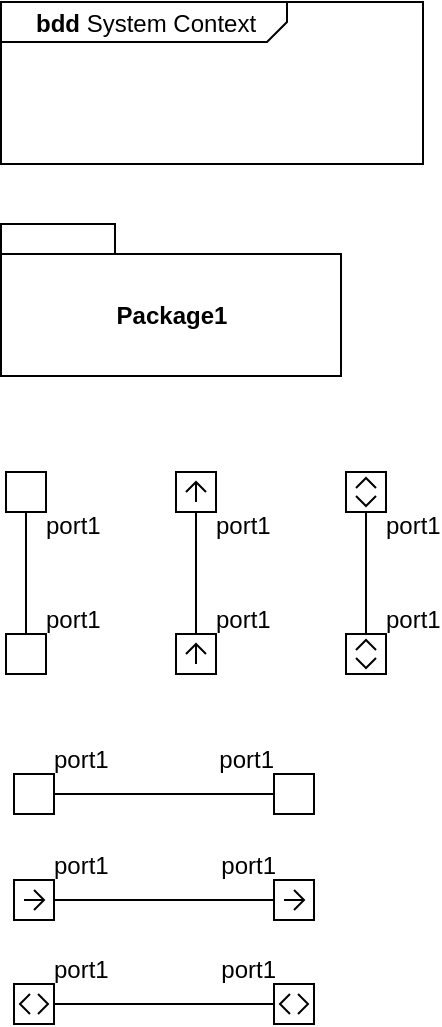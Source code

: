 <mxfile version="24.6.4" type="device" pages="4">
  <diagram id="IUDEr5txEv4h4o1CCfPa" name="QuickRef">
    <mxGraphModel dx="1834" dy="1236" grid="0" gridSize="10" guides="1" tooltips="1" connect="1" arrows="1" fold="1" page="0" pageScale="1" pageWidth="827" pageHeight="1169" math="0" shadow="0">
      <root>
        <mxCell id="0" />
        <mxCell id="1" parent="0" />
        <mxCell id="HoqUG4fmubagimVRng_m-1" value="Package1" style="shape=folder;fontStyle=1;tabWidth=57;tabHeight=15;tabPosition=left;html=1;boundedLbl=1;whiteSpace=wrap;" parent="1" vertex="1">
          <mxGeometry x="-8.5" y="66" width="170" height="76" as="geometry" />
        </mxCell>
        <mxCell id="HoqUG4fmubagimVRng_m-2" value="&lt;p style=&quot;margin:0px;margin-top:4px;margin-left:7px;text-align:left;&quot;&gt;&lt;b&gt;&amp;nbsp; &amp;nbsp;bdd&lt;/b&gt;&amp;nbsp;System Context&lt;/p&gt;" style="html=1;shape=mxgraph.sysml.package;overflow=fill;labelX=143;strokeWidth=1;align=center;container=1;recursiveResize=0;collapsible=1;rotatable=1;allowArrows=0;movableLabel=0;resizable=1;resizeWidth=1;resizeHeight=1;comic=0;" parent="1" vertex="1">
          <mxGeometry x="-8.5" y="-45" width="211" height="81" as="geometry" />
        </mxCell>
        <mxCell id="WK4gBDdulFERRl-5jgjh-3" style="rounded=0;orthogonalLoop=1;jettySize=auto;html=1;endArrow=none;endFill=0;" parent="1" source="XlQ-h32_pS9Mxg_Y0ByV-2" target="XlQ-h32_pS9Mxg_Y0ByV-3" edge="1">
          <mxGeometry relative="1" as="geometry" />
        </mxCell>
        <mxCell id="XlQ-h32_pS9Mxg_Y0ByV-2" value="port1" style="fontStyle=0;labelPosition=right;verticalLabelPosition=bottom;align=left;verticalAlign=top;spacingLeft=0;spacing=0;spacingTop=-5;" parent="1" vertex="1">
          <mxGeometry x="-6" y="190" width="20" height="20" as="geometry" />
        </mxCell>
        <mxCell id="XlQ-h32_pS9Mxg_Y0ByV-3" value="port1" style="fontStyle=0;labelPosition=right;verticalLabelPosition=top;align=left;verticalAlign=bottom;spacingLeft=0;spacing=0;" parent="1" vertex="1">
          <mxGeometry x="-6" y="271" width="20" height="20" as="geometry" />
        </mxCell>
        <mxCell id="WK4gBDdulFERRl-5jgjh-6" style="rounded=0;orthogonalLoop=1;jettySize=auto;html=1;endArrow=none;endFill=0;" parent="1" source="WK4gBDdulFERRl-5jgjh-4" target="WK4gBDdulFERRl-5jgjh-5" edge="1">
          <mxGeometry relative="1" as="geometry" />
        </mxCell>
        <mxCell id="WK4gBDdulFERRl-5jgjh-5" value="port1" style="html=1;shape=mxgraph.sysml.port;sysMLPortType=flowN;labelPosition=right;verticalLabelPosition=top;align=left;verticalAlign=bottom;spacing=0;" parent="1" vertex="1">
          <mxGeometry x="79" y="271" width="20" height="20" as="geometry" />
        </mxCell>
        <mxCell id="WK4gBDdulFERRl-5jgjh-4" value="port1" style="html=1;shape=mxgraph.sysml.port;sysMLPortType=flowN;strokeColor=default;align=left;verticalAlign=top;spacingLeft=0;spacing=0;fontFamily=Helvetica;fontSize=12;fontColor=default;fontStyle=0;fillColor=default;labelPosition=right;verticalLabelPosition=bottom;direction=east;spacingTop=-5;" parent="1" vertex="1">
          <mxGeometry x="79" y="190" width="20" height="20" as="geometry" />
        </mxCell>
        <mxCell id="WK4gBDdulFERRl-5jgjh-8" value="port1" style="html=1;shape=mxgraph.sysml.port;sysMLPortType=doubleH;labelPosition=right;verticalLabelPosition=top;align=left;verticalAlign=bottom;spacing=0;direction=south;editable=1;movable=1;resizable=0;rotatable=1;deletable=1;locked=0;connectable=1;recursiveResize=0;allowArrows=0;" parent="1" vertex="1">
          <mxGeometry x="164" y="271" width="20" height="20" as="geometry" />
        </mxCell>
        <mxCell id="WK4gBDdulFERRl-5jgjh-11" style="edgeStyle=none;shape=connector;rounded=0;orthogonalLoop=1;jettySize=auto;html=1;strokeColor=default;align=center;verticalAlign=middle;fontFamily=Helvetica;fontSize=11;fontColor=default;labelBackgroundColor=default;endArrow=none;endFill=0;" parent="1" source="WK4gBDdulFERRl-5jgjh-9" target="WK4gBDdulFERRl-5jgjh-8" edge="1">
          <mxGeometry relative="1" as="geometry" />
        </mxCell>
        <mxCell id="WK4gBDdulFERRl-5jgjh-9" value="port1" style="html=1;shape=mxgraph.sysml.port;sysMLPortType=doubleH;labelPosition=right;verticalLabelPosition=bottom;align=left;verticalAlign=top;spacing=0;direction=south;spacingTop=-5;" parent="1" vertex="1">
          <mxGeometry x="164" y="190" width="20" height="20" as="geometry" />
        </mxCell>
        <mxCell id="WK4gBDdulFERRl-5jgjh-12" style="rounded=0;orthogonalLoop=1;jettySize=auto;html=1;endArrow=none;endFill=0;" parent="1" source="WK4gBDdulFERRl-5jgjh-13" target="WK4gBDdulFERRl-5jgjh-14" edge="1">
          <mxGeometry relative="1" as="geometry" />
        </mxCell>
        <mxCell id="WK4gBDdulFERRl-5jgjh-13" value="port1" style="fontStyle=0;labelPosition=right;verticalLabelPosition=top;align=left;verticalAlign=bottom;spacingLeft=0;spacing=0;" parent="1" vertex="1">
          <mxGeometry x="-2" y="341" width="20" height="20" as="geometry" />
        </mxCell>
        <mxCell id="WK4gBDdulFERRl-5jgjh-14" value="port1" style="fontStyle=0;labelPosition=left;verticalLabelPosition=top;align=right;verticalAlign=bottom;spacingLeft=0;spacing=0;" parent="1" vertex="1">
          <mxGeometry x="128" y="341" width="20" height="20" as="geometry" />
        </mxCell>
        <mxCell id="WK4gBDdulFERRl-5jgjh-15" style="rounded=0;orthogonalLoop=1;jettySize=auto;html=1;endArrow=none;endFill=0;" parent="1" source="WK4gBDdulFERRl-5jgjh-17" target="WK4gBDdulFERRl-5jgjh-16" edge="1">
          <mxGeometry relative="1" as="geometry" />
        </mxCell>
        <mxCell id="WK4gBDdulFERRl-5jgjh-16" value="port1" style="html=1;shape=mxgraph.sysml.port;sysMLPortType=flowN;labelPosition=left;verticalLabelPosition=top;align=right;verticalAlign=bottom;spacing=0;direction=south;" parent="1" vertex="1">
          <mxGeometry x="128" y="394" width="20" height="20" as="geometry" />
        </mxCell>
        <mxCell id="WK4gBDdulFERRl-5jgjh-17" value="port1" style="html=1;shape=mxgraph.sysml.port;sysMLPortType=flowN;strokeColor=default;align=left;verticalAlign=bottom;spacingLeft=0;spacing=0;fontFamily=Helvetica;fontSize=12;fontColor=default;fontStyle=0;fillColor=default;labelPosition=right;verticalLabelPosition=top;direction=south;" parent="1" vertex="1">
          <mxGeometry x="-2" y="394" width="20" height="20" as="geometry" />
        </mxCell>
        <mxCell id="WK4gBDdulFERRl-5jgjh-18" value="port1" style="html=1;shape=mxgraph.sysml.port;sysMLPortType=doubleH;labelPosition=left;verticalLabelPosition=top;align=right;verticalAlign=bottom;spacing=0;" parent="1" vertex="1">
          <mxGeometry x="128" y="446" width="20" height="20" as="geometry" />
        </mxCell>
        <mxCell id="WK4gBDdulFERRl-5jgjh-19" style="edgeStyle=none;shape=connector;rounded=0;orthogonalLoop=1;jettySize=auto;html=1;strokeColor=default;align=center;verticalAlign=middle;fontFamily=Helvetica;fontSize=11;fontColor=default;labelBackgroundColor=default;endArrow=none;endFill=0;" parent="1" source="WK4gBDdulFERRl-5jgjh-20" target="WK4gBDdulFERRl-5jgjh-18" edge="1">
          <mxGeometry relative="1" as="geometry" />
        </mxCell>
        <mxCell id="WK4gBDdulFERRl-5jgjh-20" value="port1" style="html=1;shape=mxgraph.sysml.port;sysMLPortType=doubleH;labelPosition=right;verticalLabelPosition=top;align=left;verticalAlign=bottom;spacing=0;" parent="1" vertex="1">
          <mxGeometry x="-2" y="446" width="20" height="20" as="geometry" />
        </mxCell>
      </root>
    </mxGraphModel>
  </diagram>
  <diagram name="Arrows" id="vJgFVtUrLd-SMWsb0N23">
    <mxGraphModel dx="2849" dy="1194" grid="0" gridSize="10" guides="0" tooltips="1" connect="1" arrows="1" fold="1" page="0" pageScale="1" pageWidth="827" pageHeight="1169" math="0" shadow="0">
      <root>
        <mxCell id="0" />
        <mxCell id="1" parent="0" />
        <mxCell id="FfYlqvqrgsapNUzjtLtr-2" value="Extends/Inherits/Is-a" style="endArrow=block;endSize=16;endFill=0;html=1;rounded=0;entryX=0.5;entryY=1;entryDx=0;entryDy=0;" edge="1" parent="1" source="FfYlqvqrgsapNUzjtLtr-12" target="FfYlqvqrgsapNUzjtLtr-11">
          <mxGeometry width="160" relative="1" as="geometry">
            <mxPoint x="-213" y="381" as="sourcePoint" />
            <mxPoint x="-480" y="333" as="targetPoint" />
          </mxGeometry>
        </mxCell>
        <mxCell id="FfYlqvqrgsapNUzjtLtr-11" value="&lt;p style=&quot;margin:0px;margin-top:4px;text-align:center;&quot;&gt;&lt;b&gt;Base Class&lt;/b&gt;&lt;/p&gt;&lt;hr size=&quot;1&quot; style=&quot;border-style:solid;&quot;&gt;&lt;div style=&quot;height:2px;&quot;&gt;&lt;/div&gt;" style="verticalAlign=top;align=left;overflow=fill;html=1;whiteSpace=wrap;" vertex="1" parent="1">
          <mxGeometry x="-303" y="248" width="140" height="60" as="geometry" />
        </mxCell>
        <mxCell id="FfYlqvqrgsapNUzjtLtr-12" value="&lt;p style=&quot;margin:0px;margin-top:4px;text-align:center;&quot;&gt;&lt;b&gt;Derived Class&lt;/b&gt;&lt;/p&gt;&lt;hr size=&quot;1&quot; style=&quot;border-style:solid;&quot;&gt;&lt;div style=&quot;height:2px;&quot;&gt;&lt;/div&gt;" style="verticalAlign=top;align=left;overflow=fill;html=1;whiteSpace=wrap;" vertex="1" parent="1">
          <mxGeometry x="-303" y="374" width="140" height="60" as="geometry" />
        </mxCell>
        <mxCell id="FfYlqvqrgsapNUzjtLtr-13" value="«interface»&lt;br&gt;&lt;b&gt;Interface Class&lt;/b&gt;" style="html=1;whiteSpace=wrap;" vertex="1" parent="1">
          <mxGeometry x="-110" y="248" width="110" height="50" as="geometry" />
        </mxCell>
        <mxCell id="FfYlqvqrgsapNUzjtLtr-15" style="rounded=0;orthogonalLoop=1;jettySize=auto;html=1;exitX=0;exitY=0;exitDx=120;exitDy=42.5;exitPerimeter=0;endArrow=none;endFill=0;dashed=1;entryX=0;entryY=0.75;entryDx=0;entryDy=0;" edge="1" parent="1" source="FfYlqvqrgsapNUzjtLtr-14" target="FfYlqvqrgsapNUzjtLtr-11">
          <mxGeometry relative="1" as="geometry" />
        </mxCell>
        <mxCell id="FfYlqvqrgsapNUzjtLtr-14" value="&lt;span style=&quot;background-color: rgb(255, 255, 255);&quot;&gt;Base class is a generalization&lt;/span&gt;" style="shape=note2;boundedLbl=1;whiteSpace=wrap;html=1;size=25;verticalAlign=middle;align=center;" vertex="1" parent="1">
          <mxGeometry x="-449" y="250" width="120" height="60" as="geometry" />
        </mxCell>
        <mxCell id="FfYlqvqrgsapNUzjtLtr-16" value="&lt;p style=&quot;margin:0px;margin-top:4px;text-align:center;&quot;&gt;&lt;b&gt;Class&lt;/b&gt;&lt;/p&gt;&lt;hr size=&quot;1&quot; style=&quot;border-style:solid;&quot;&gt;&lt;div style=&quot;height:2px;&quot;&gt;&lt;/div&gt;" style="verticalAlign=top;align=left;overflow=fill;html=1;whiteSpace=wrap;" vertex="1" parent="1">
          <mxGeometry x="-125" y="374" width="140" height="60" as="geometry" />
        </mxCell>
        <mxCell id="FfYlqvqrgsapNUzjtLtr-17" value="" style="endArrow=block;dashed=1;endFill=0;endSize=12;html=1;rounded=0;entryX=0.5;entryY=1;entryDx=0;entryDy=0;exitX=0.5;exitY=0;exitDx=0;exitDy=0;" edge="1" parent="1" source="FfYlqvqrgsapNUzjtLtr-16" target="FfYlqvqrgsapNUzjtLtr-13">
          <mxGeometry width="160" relative="1" as="geometry">
            <mxPoint x="-200" y="507" as="sourcePoint" />
            <mxPoint x="-40" y="507" as="targetPoint" />
          </mxGeometry>
        </mxCell>
        <mxCell id="FfYlqvqrgsapNUzjtLtr-18" value="Implements/Realize" style="edgeLabel;html=1;align=center;verticalAlign=middle;resizable=0;points=[];" vertex="1" connectable="0" parent="FfYlqvqrgsapNUzjtLtr-17">
          <mxGeometry x="-0.128" y="-2" relative="1" as="geometry">
            <mxPoint as="offset" />
          </mxGeometry>
        </mxCell>
        <mxCell id="FfYlqvqrgsapNUzjtLtr-19" value="&lt;p style=&quot;margin:0px;margin-top:4px;text-align:center;&quot;&gt;&lt;b&gt;A&lt;/b&gt;&lt;/p&gt;&lt;hr size=&quot;1&quot; style=&quot;border-style:solid;&quot;&gt;&lt;div style=&quot;height:2px;&quot;&gt;&lt;/div&gt;" style="verticalAlign=top;align=left;overflow=fill;html=1;whiteSpace=wrap;" vertex="1" parent="1">
          <mxGeometry x="-303" y="493" width="140" height="60" as="geometry" />
        </mxCell>
        <mxCell id="FfYlqvqrgsapNUzjtLtr-20" value="&lt;p style=&quot;margin: 4px 0px 0px; text-align: center;&quot;&gt;&lt;b&gt;B&lt;/b&gt;&lt;/p&gt;&lt;hr style=&quot;border-style: solid;&quot; size=&quot;1&quot;&gt;" style="verticalAlign=top;align=left;overflow=fill;html=1;whiteSpace=wrap;" vertex="1" parent="1">
          <mxGeometry x="-303" y="667" width="140" height="60" as="geometry" />
        </mxCell>
        <mxCell id="FfYlqvqrgsapNUzjtLtr-21" value="" style="endArrow=diamondThin;endFill=0;endSize=24;html=1;rounded=0;entryX=0.5;entryY=1;entryDx=0;entryDy=0;exitX=0.5;exitY=0;exitDx=0;exitDy=0;" edge="1" parent="1" source="FfYlqvqrgsapNUzjtLtr-20" target="FfYlqvqrgsapNUzjtLtr-19">
          <mxGeometry width="160" relative="1" as="geometry">
            <mxPoint x="-348" y="591" as="sourcePoint" />
            <mxPoint x="-188" y="591" as="targetPoint" />
          </mxGeometry>
        </mxCell>
        <mxCell id="FfYlqvqrgsapNUzjtLtr-22" value="Aggregation" style="edgeLabel;html=1;align=center;verticalAlign=middle;resizable=0;points=[];" vertex="1" connectable="0" parent="FfYlqvqrgsapNUzjtLtr-21">
          <mxGeometry x="-0.293" relative="1" as="geometry">
            <mxPoint as="offset" />
          </mxGeometry>
        </mxCell>
        <mxCell id="FfYlqvqrgsapNUzjtLtr-23" value="1" style="edgeLabel;html=1;align=center;verticalAlign=middle;resizable=0;points=[];" vertex="1" connectable="0" parent="FfYlqvqrgsapNUzjtLtr-21">
          <mxGeometry x="0.467" relative="1" as="geometry">
            <mxPoint x="6" as="offset" />
          </mxGeometry>
        </mxCell>
        <mxCell id="FfYlqvqrgsapNUzjtLtr-24" value="1..*" style="edgeLabel;html=1;align=center;verticalAlign=middle;resizable=0;points=[];" vertex="1" connectable="0" parent="FfYlqvqrgsapNUzjtLtr-21">
          <mxGeometry x="-0.853" y="-1" relative="1" as="geometry">
            <mxPoint x="10" y="-2" as="offset" />
          </mxGeometry>
        </mxCell>
        <mxCell id="FfYlqvqrgsapNUzjtLtr-26" style="rounded=0;orthogonalLoop=1;jettySize=auto;html=1;exitX=0;exitY=0;exitDx=169;exitDy=51.5;exitPerimeter=0;endArrow=none;endFill=0;dashed=1;" edge="1" parent="1" source="FfYlqvqrgsapNUzjtLtr-27">
          <mxGeometry relative="1" as="geometry">
            <mxPoint x="-233" y="610" as="targetPoint" />
            <mxPoint x="-326" y="605.5" as="sourcePoint" />
          </mxGeometry>
        </mxCell>
        <mxCell id="FfYlqvqrgsapNUzjtLtr-27" value="&lt;span style=&quot;background-color: rgb(255, 255, 255);&quot;&gt;A has 1 or more instances of B. &lt;br&gt;B may &lt;b&gt;not &lt;/b&gt;be disposed when A is disposed.&lt;/span&gt;" style="shape=note2;boundedLbl=1;whiteSpace=wrap;html=1;size=25;verticalAlign=middle;align=left;" vertex="1" parent="1">
          <mxGeometry x="-489" y="558" width="169" height="78" as="geometry" />
        </mxCell>
        <mxCell id="FfYlqvqrgsapNUzjtLtr-28" value="&lt;p style=&quot;margin:0px;margin-top:4px;text-align:center;&quot;&gt;&lt;b&gt;A&lt;/b&gt;&lt;/p&gt;&lt;hr size=&quot;1&quot; style=&quot;border-style:solid;&quot;&gt;&lt;div style=&quot;height:2px;&quot;&gt;&lt;/div&gt;" style="verticalAlign=top;align=left;overflow=fill;html=1;whiteSpace=wrap;" vertex="1" parent="1">
          <mxGeometry x="60" y="493" width="140" height="60" as="geometry" />
        </mxCell>
        <mxCell id="FfYlqvqrgsapNUzjtLtr-29" value="&lt;p style=&quot;margin: 4px 0px 0px; text-align: center;&quot;&gt;&lt;b&gt;B&lt;/b&gt;&lt;/p&gt;&lt;hr style=&quot;border-style: solid;&quot; size=&quot;1&quot;&gt;" style="verticalAlign=top;align=left;overflow=fill;html=1;whiteSpace=wrap;" vertex="1" parent="1">
          <mxGeometry x="60" y="667" width="140" height="60" as="geometry" />
        </mxCell>
        <mxCell id="FfYlqvqrgsapNUzjtLtr-30" value="" style="endArrow=diamondThin;endFill=1;endSize=24;html=1;rounded=0;entryX=0.5;entryY=1;entryDx=0;entryDy=0;exitX=0.5;exitY=0;exitDx=0;exitDy=0;" edge="1" parent="1" source="FfYlqvqrgsapNUzjtLtr-29" target="FfYlqvqrgsapNUzjtLtr-28">
          <mxGeometry width="160" relative="1" as="geometry">
            <mxPoint x="16" y="587" as="sourcePoint" />
            <mxPoint x="176" y="587" as="targetPoint" />
          </mxGeometry>
        </mxCell>
        <mxCell id="FfYlqvqrgsapNUzjtLtr-31" value="Composition" style="edgeLabel;html=1;align=center;verticalAlign=middle;resizable=0;points=[];" vertex="1" connectable="0" parent="FfYlqvqrgsapNUzjtLtr-30">
          <mxGeometry x="-0.293" relative="1" as="geometry">
            <mxPoint as="offset" />
          </mxGeometry>
        </mxCell>
        <mxCell id="FfYlqvqrgsapNUzjtLtr-32" value="1" style="edgeLabel;html=1;align=center;verticalAlign=middle;resizable=0;points=[];" vertex="1" connectable="0" parent="FfYlqvqrgsapNUzjtLtr-30">
          <mxGeometry x="0.467" relative="1" as="geometry">
            <mxPoint x="6" as="offset" />
          </mxGeometry>
        </mxCell>
        <mxCell id="FfYlqvqrgsapNUzjtLtr-33" value="1..*" style="edgeLabel;html=1;align=center;verticalAlign=middle;resizable=0;points=[];" vertex="1" connectable="0" parent="FfYlqvqrgsapNUzjtLtr-30">
          <mxGeometry x="-0.853" y="-1" relative="1" as="geometry">
            <mxPoint x="10" y="-2" as="offset" />
          </mxGeometry>
        </mxCell>
        <mxCell id="FfYlqvqrgsapNUzjtLtr-34" style="rounded=0;orthogonalLoop=1;jettySize=auto;html=1;exitX=0;exitY=0;exitDx=169;exitDy=51.5;exitPerimeter=0;endArrow=none;endFill=0;dashed=1;" edge="1" parent="1" source="FfYlqvqrgsapNUzjtLtr-35">
          <mxGeometry relative="1" as="geometry">
            <mxPoint x="129" y="610" as="targetPoint" />
            <mxPoint x="38" y="601.5" as="sourcePoint" />
          </mxGeometry>
        </mxCell>
        <mxCell id="FfYlqvqrgsapNUzjtLtr-35" value="&lt;span style=&quot;background-color: rgb(255, 255, 255);&quot;&gt;A has 1 or more instances of B.&lt;br&gt;B is disposed when A is disposed.&lt;/span&gt;" style="shape=note2;boundedLbl=1;whiteSpace=wrap;html=1;size=25;verticalAlign=middle;align=left;" vertex="1" parent="1">
          <mxGeometry x="-125" y="558" width="169" height="78" as="geometry" />
        </mxCell>
        <mxCell id="FfYlqvqrgsapNUzjtLtr-36" value="" style="endArrow=none;endFill=0;endSize=12;html=1;rounded=0;entryX=0.5;entryY=1;entryDx=0;entryDy=0;exitX=0.5;exitY=0;exitDx=0;exitDy=0;" edge="1" parent="1" source="FfYlqvqrgsapNUzjtLtr-46" target="FfYlqvqrgsapNUzjtLtr-37">
          <mxGeometry width="160" relative="1" as="geometry">
            <mxPoint x="150" y="931" as="sourcePoint" />
            <mxPoint x="158" y="959" as="targetPoint" />
          </mxGeometry>
        </mxCell>
        <mxCell id="FfYlqvqrgsapNUzjtLtr-43" value="Two-Way Association" style="edgeLabel;html=1;align=center;verticalAlign=middle;resizable=0;points=[];" vertex="1" connectable="0" parent="FfYlqvqrgsapNUzjtLtr-36">
          <mxGeometry x="0.315" relative="1" as="geometry">
            <mxPoint y="18" as="offset" />
          </mxGeometry>
        </mxCell>
        <mxCell id="FfYlqvqrgsapNUzjtLtr-37" value="&lt;p style=&quot;margin:0px;margin-top:4px;text-align:center;&quot;&gt;&lt;b&gt;A&lt;/b&gt;&lt;/p&gt;&lt;hr size=&quot;1&quot; style=&quot;border-style:solid;&quot;&gt;&lt;div style=&quot;height:2px;&quot;&gt;&lt;/div&gt;" style="verticalAlign=top;align=left;overflow=fill;html=1;whiteSpace=wrap;" vertex="1" parent="1">
          <mxGeometry x="60" y="811" width="140" height="60" as="geometry" />
        </mxCell>
        <mxCell id="FfYlqvqrgsapNUzjtLtr-46" value="&lt;p style=&quot;margin: 4px 0px 0px; text-align: center;&quot;&gt;&lt;b&gt;B&lt;/b&gt;&lt;/p&gt;&lt;hr style=&quot;border-style: solid;&quot; size=&quot;1&quot;&gt;" style="verticalAlign=top;align=left;overflow=fill;html=1;whiteSpace=wrap;" vertex="1" parent="1">
          <mxGeometry x="60" y="938" width="140" height="60" as="geometry" />
        </mxCell>
        <mxCell id="FfYlqvqrgsapNUzjtLtr-47" value="" style="endArrow=open;endFill=1;endSize=12;html=1;rounded=0;entryX=0.5;entryY=1;entryDx=0;entryDy=0;exitX=0.5;exitY=0;exitDx=0;exitDy=0;" edge="1" parent="1" source="FfYlqvqrgsapNUzjtLtr-50" target="FfYlqvqrgsapNUzjtLtr-49">
          <mxGeometry width="160" relative="1" as="geometry">
            <mxPoint x="-239" y="963" as="sourcePoint" />
            <mxPoint x="-211" y="959" as="targetPoint" />
          </mxGeometry>
        </mxCell>
        <mxCell id="FfYlqvqrgsapNUzjtLtr-48" value="One-Way Association" style="edgeLabel;html=1;align=center;verticalAlign=middle;resizable=0;points=[];" vertex="1" connectable="0" parent="FfYlqvqrgsapNUzjtLtr-47">
          <mxGeometry x="0.315" relative="1" as="geometry">
            <mxPoint y="18" as="offset" />
          </mxGeometry>
        </mxCell>
        <mxCell id="FfYlqvqrgsapNUzjtLtr-49" value="&lt;p style=&quot;margin:0px;margin-top:4px;text-align:center;&quot;&gt;&lt;b&gt;A&lt;/b&gt;&lt;/p&gt;&lt;hr size=&quot;1&quot; style=&quot;border-style:solid;&quot;&gt;&lt;div style=&quot;height:2px;&quot;&gt;&lt;/div&gt;" style="verticalAlign=top;align=left;overflow=fill;html=1;whiteSpace=wrap;" vertex="1" parent="1">
          <mxGeometry x="-309" y="811" width="140" height="60" as="geometry" />
        </mxCell>
        <mxCell id="FfYlqvqrgsapNUzjtLtr-50" value="&lt;p style=&quot;margin: 4px 0px 0px; text-align: center;&quot;&gt;&lt;b&gt;B&lt;/b&gt;&lt;/p&gt;&lt;hr style=&quot;border-style: solid;&quot; size=&quot;1&quot;&gt;" style="verticalAlign=top;align=left;overflow=fill;html=1;whiteSpace=wrap;" vertex="1" parent="1">
          <mxGeometry x="-309" y="938" width="140" height="60" as="geometry" />
        </mxCell>
        <mxCell id="FfYlqvqrgsapNUzjtLtr-51" value="B can call A&#39;s properties/methods, but not vice versa" style="shape=note2;boundedLbl=1;whiteSpace=wrap;html=1;size=25;verticalAlign=middle;align=left;" vertex="1" parent="1">
          <mxGeometry x="-500" y="857" width="169" height="78" as="geometry" />
        </mxCell>
        <mxCell id="FfYlqvqrgsapNUzjtLtr-52" value="A and B can call each other" style="shape=note2;boundedLbl=1;whiteSpace=wrap;html=1;size=25;verticalAlign=middle;align=left;" vertex="1" parent="1">
          <mxGeometry x="-132" y="855" width="169" height="78" as="geometry" />
        </mxCell>
      </root>
    </mxGraphModel>
  </diagram>
  <diagram id="qI3UQLHERG8b91KpfmRq" name="BNF">
    <mxGraphModel dx="989" dy="577" grid="0" gridSize="10" guides="1" tooltips="1" connect="1" arrows="1" fold="1" page="0" pageScale="1" pageWidth="827" pageHeight="1169" math="0" shadow="0">
      <root>
        <mxCell id="0" />
        <mxCell id="1" parent="0" />
        <mxCell id="O5d1G0K6f7V7WSPJTf38-1" value="&lt;b&gt;BNF: &lt;/b&gt;Backus-Naur Form&lt;div&gt;&lt;ul&gt;&lt;li&gt;Words that are &lt;b&gt;not &lt;/b&gt;terms (keywords, strings, etc.) are in italics and enclosed between angle bracket, e.g. &lt;i&gt;&amp;lt;constraint&amp;gt;, &amp;lt;boolean&amp;gt;, &amp;lt;name&amp;gt;&lt;/i&gt;&lt;/li&gt;&lt;li&gt;All terms (keywords, strings, etc.) are enclosed between single quote, e.g. &#39;or&#39;&lt;/li&gt;&lt;li&gt;Non-terms production rule definitions are signified with &#39;::=&#39; operator&lt;/li&gt;&lt;li&gt;Repetition of an item is signified by &#39;*&#39;, placed after that item&lt;/li&gt;&lt;li&gt;Alternative choices in a production are separated by &#39;|&#39; symbol, e.g. &amp;lt;&lt;i&gt;option1&lt;/i&gt;&amp;gt; | &amp;lt;&lt;i&gt;option2&lt;/i&gt;&amp;gt;&lt;/li&gt;&lt;li&gt;Optional items are encolsed in square brackets, e.g. &lt;i&gt;[&amp;lt;item-1&amp;gt;]&lt;/i&gt;&lt;/li&gt;&lt;li&gt;Where items need to be grouped, they are enclosed in parenthesis, e.g. &lt;i&gt;(&amp;lt;item-1&amp;gt; | &amp;lt;item-2&amp;gt;)*&lt;/i&gt;&lt;/li&gt;&lt;/ul&gt;&lt;/div&gt;" style="text;strokeColor=none;align=left;fillColor=none;html=1;verticalAlign=top;whiteSpace=wrap;rounded=0;" parent="1" vertex="1">
          <mxGeometry x="170" y="185" width="708" height="201" as="geometry" />
        </mxCell>
        <mxCell id="IjCmykte0pGXIiWWVou3-1" value="Stack" style="swimlane;fontStyle=1;align=center;verticalAlign=top;childLayout=stackLayout;horizontal=1;startSize=26;horizontalStack=0;resizeParent=1;resizeParentMax=0;resizeLast=0;collapsible=1;marginBottom=0;whiteSpace=wrap;html=1;" parent="1" vertex="1">
          <mxGeometry x="198" y="455" width="160" height="103" as="geometry" />
        </mxCell>
        <mxCell id="IjCmykte0pGXIiWWVou3-2" value="- size: integer {size &amp;gt;= 0}" style="text;strokeColor=none;fillColor=none;align=left;verticalAlign=top;spacingLeft=4;spacingRight=4;overflow=hidden;rotatable=0;points=[[0,0.5],[1,0.5]];portConstraint=eastwest;whiteSpace=wrap;html=1;" parent="IjCmykte0pGXIiWWVou3-1" vertex="1">
          <mxGeometry y="26" width="160" height="26" as="geometry" />
        </mxCell>
        <mxCell id="IjCmykte0pGXIiWWVou3-3" value="" style="line;strokeWidth=1;fillColor=none;align=left;verticalAlign=middle;spacingTop=-1;spacingLeft=3;spacingRight=3;rotatable=0;labelPosition=right;points=[];portConstraint=eastwest;strokeColor=inherit;" parent="IjCmykte0pGXIiWWVou3-1" vertex="1">
          <mxGeometry y="52" width="160" height="8" as="geometry" />
        </mxCell>
        <mxCell id="IjCmykte0pGXIiWWVou3-4" value="+ push(type) : bool&lt;div&gt;+ pop() : type&lt;/div&gt;" style="text;strokeColor=none;fillColor=none;align=left;verticalAlign=top;spacingLeft=4;spacingRight=4;overflow=hidden;rotatable=0;points=[[0,0.5],[1,0.5]];portConstraint=eastwest;whiteSpace=wrap;html=1;" parent="IjCmykte0pGXIiWWVou3-1" vertex="1">
          <mxGeometry y="60" width="160" height="43" as="geometry" />
        </mxCell>
        <mxCell id="tbNzi_AmPkG9va4bMYr3-1" style="rounded=0;orthogonalLoop=1;jettySize=auto;html=1;exitX=0;exitY=0;exitDx=169;exitDy=51.5;exitPerimeter=0;endArrow=none;endFill=0;dashed=1;entryX=0.9;entryY=0.538;entryDx=0;entryDy=0;entryPerimeter=0;" parent="1" source="tbNzi_AmPkG9va4bMYr3-2" target="IjCmykte0pGXIiWWVou3-2" edge="1">
          <mxGeometry relative="1" as="geometry">
            <mxPoint x="430" y="499" as="targetPoint" />
            <mxPoint x="598" y="508.5" as="sourcePoint" />
          </mxGeometry>
        </mxCell>
        <mxCell id="tbNzi_AmPkG9va4bMYr3-2" value="&lt;b&gt;Constraints&lt;/b&gt;&lt;div&gt;&lt;i&gt;&amp;lt;constraint&amp;gt;&lt;/i&gt;&lt;span style=&quot;background-color: initial;&quot;&gt;::= ‘{‘ [ &lt;i&gt;&amp;lt;name&amp;gt;&lt;/i&gt;&lt;/span&gt;‘:’ ] &lt;i&gt;&amp;lt;boolean-expression&amp;gt;&lt;/i&gt;&amp;nbsp; ‘ }&lt;/div&gt;" style="shape=note2;boundedLbl=1;whiteSpace=wrap;html=1;size=25;verticalAlign=middle;align=left;" parent="1" vertex="1">
          <mxGeometry x="389" y="448" width="318" height="78" as="geometry" />
        </mxCell>
      </root>
    </mxGraphModel>
  </diagram>
  <diagram id="0lkTPH-l3-epUYS8QeqR" name="flowchart legend">
    <mxGraphModel dx="1834" dy="836" grid="0" gridSize="10" guides="1" tooltips="1" connect="1" arrows="1" fold="1" page="0" pageScale="1" pageWidth="827" pageHeight="1169" math="0" shadow="0">
      <root>
        <mxCell id="0" />
        <mxCell id="1" parent="0" />
        <mxCell id="RgtQz4GgnvKEhGxfMf6W-1" value="Legend" style="swimlane;whiteSpace=wrap;html=1;" vertex="1" parent="1">
          <mxGeometry x="-159" y="84" width="718" height="489" as="geometry" />
        </mxCell>
        <UserObject label="Document" tooltip="Pretty self explanatory - the Document flowchart symbol is for a process step that produces a document." id="RgtQz4GgnvKEhGxfMf6W-2">
          <mxCell style="strokeWidth=2;html=1;shape=mxgraph.flowchart.document2;whiteSpace=wrap;size=0.25;" vertex="1" parent="RgtQz4GgnvKEhGxfMf6W-1">
            <mxGeometry x="551" y="162" width="100" height="60" as="geometry" />
          </mxCell>
        </UserObject>
        <UserObject label="Data&lt;br&gt;(input/output)" tooltip="The Data flowchart shape indicates inputs to and outputs from a process. As such, the shape is more often referred to as an I/O shape than a Data shape." id="RgtQz4GgnvKEhGxfMf6W-3">
          <mxCell style="shape=parallelogram;html=1;strokeWidth=2;perimeter=parallelogramPerimeter;whiteSpace=wrap;rounded=1;arcSize=12;size=0.23;" vertex="1" parent="RgtQz4GgnvKEhGxfMf6W-1">
            <mxGeometry x="541" y="62" width="120" height="60" as="geometry" />
          </mxCell>
        </UserObject>
        <UserObject label="Decision" tooltip="Indicates a question or branch in the process flow. Typically, a Decision  flowchart shape is used when there are 2 options (Yes/No, No/No-Go, etc.)" id="RgtQz4GgnvKEhGxfMf6W-4">
          <mxCell style="strokeWidth=2;html=1;shape=mxgraph.flowchart.decision;whiteSpace=wrap;" vertex="1" parent="RgtQz4GgnvKEhGxfMf6W-1">
            <mxGeometry x="203" y="52" width="100" height="100" as="geometry" />
          </mxCell>
        </UserObject>
        <UserObject label="Display" tooltip="Indicates a process step where information is displayed to a person (e.g., PC user, machine operator)." id="RgtQz4GgnvKEhGxfMf6W-5">
          <mxCell style="strokeWidth=2;html=1;shape=mxgraph.flowchart.display;whiteSpace=wrap;" vertex="1" parent="RgtQz4GgnvKEhGxfMf6W-1">
            <mxGeometry x="373" y="248" width="100" height="60" as="geometry" />
          </mxCell>
        </UserObject>
        <mxCell id="RgtQz4GgnvKEhGxfMf6W-6" value="Start" style="strokeWidth=2;html=1;shape=mxgraph.flowchart.start_1;whiteSpace=wrap;" vertex="1" parent="RgtQz4GgnvKEhGxfMf6W-1">
          <mxGeometry x="42" y="62" width="100" height="60" as="geometry" />
        </mxCell>
        <UserObject label="process" tooltip="Show a Process or action step. This is the most common symbol in both process flowcharts and process maps." id="RgtQz4GgnvKEhGxfMf6W-7">
          <mxCell style="rounded=1;whiteSpace=wrap;html=1;absoluteArcSize=1;arcSize=14;strokeWidth=2;" vertex="1" parent="RgtQz4GgnvKEhGxfMf6W-1">
            <mxGeometry x="193" y="182" width="100" height="60" as="geometry" />
          </mxCell>
        </UserObject>
        <mxCell id="RgtQz4GgnvKEhGxfMf6W-8" value="Start/Terminator" style="strokeWidth=2;html=1;shape=mxgraph.flowchart.terminator;whiteSpace=wrap;" vertex="1" parent="RgtQz4GgnvKEhGxfMf6W-1">
          <mxGeometry x="42" y="152" width="100" height="55" as="geometry" />
        </mxCell>
        <UserObject label="Multi Document" tooltip="Same as Document, except, well, multiple documents. This shape is not as commonly used as the Document flowchart shape, even when multiple documents are implied." id="RgtQz4GgnvKEhGxfMf6W-9">
          <mxCell style="strokeWidth=2;html=1;shape=mxgraph.flowchart.multi-document;whiteSpace=wrap;" vertex="1" parent="RgtQz4GgnvKEhGxfMf6W-1">
            <mxGeometry x="551" y="232" width="120" height="70" as="geometry" />
          </mxCell>
        </UserObject>
        <UserObject label="Manual input" tooltip="Manual Input flowchart shapes show process steps where the operator/ user is prompted for information that must be manually input into a system." id="RgtQz4GgnvKEhGxfMf6W-10">
          <mxCell style="html=1;strokeWidth=2;shape=manualInput;whiteSpace=wrap;rounded=1;size=26;arcSize=11;" vertex="1" parent="RgtQz4GgnvKEhGxfMf6W-1">
            <mxGeometry x="356" y="152" width="100" height="60" as="geometry" />
          </mxCell>
        </UserObject>
        <UserObject label="Manual Operation" tooltip="Manual Operations flowchart shapes show which process steps are not automated. " id="RgtQz4GgnvKEhGxfMf6W-11">
          <mxCell style="verticalLabelPosition=middle;verticalAlign=middle;html=1;shape=trapezoid;perimeter=trapezoidPerimeter;whiteSpace=wrap;size=0.23;arcSize=10;flipV=1;labelPosition=center;align=center;" vertex="1" parent="RgtQz4GgnvKEhGxfMf6W-1">
            <mxGeometry x="359" y="56" width="100" height="60" as="geometry" />
          </mxCell>
        </UserObject>
        <UserObject label="Delay" tooltip="The Delay flowchart symbol depicts any waiting period that is part of a process. Delay shapes are common in process mapping." id="RgtQz4GgnvKEhGxfMf6W-12">
          <mxCell style="strokeWidth=2;html=1;shape=mxgraph.flowchart.delay;whiteSpace=wrap;" vertex="1" parent="RgtQz4GgnvKEhGxfMf6W-1">
            <mxGeometry x="189" y="398" width="100" height="60" as="geometry" />
          </mxCell>
        </UserObject>
        <UserObject label="Predefined Process&lt;br&gt;(Subroutine)" tooltip="A Predefined Process symbol is a marker for another process step or series of process flow steps that are formally defined elsewhere. This shape commonly depicts sub-processes (or subroutines in programming flowcharts). If the sub-process is considered &quot;known&quot; but not actually defined in a process procedure, work instruction, or some other process flowchart or documentation, then it is best not to use this symbol since it implies a formally defined process." id="RgtQz4GgnvKEhGxfMf6W-13">
          <mxCell style="verticalLabelPosition=bottom;verticalAlign=top;html=1;shape=process;whiteSpace=wrap;rounded=1;size=0.14;arcSize=6;" vertex="1" parent="RgtQz4GgnvKEhGxfMf6W-1">
            <mxGeometry x="197" y="272" width="100" height="60" as="geometry" />
          </mxCell>
        </UserObject>
      </root>
    </mxGraphModel>
  </diagram>
</mxfile>
